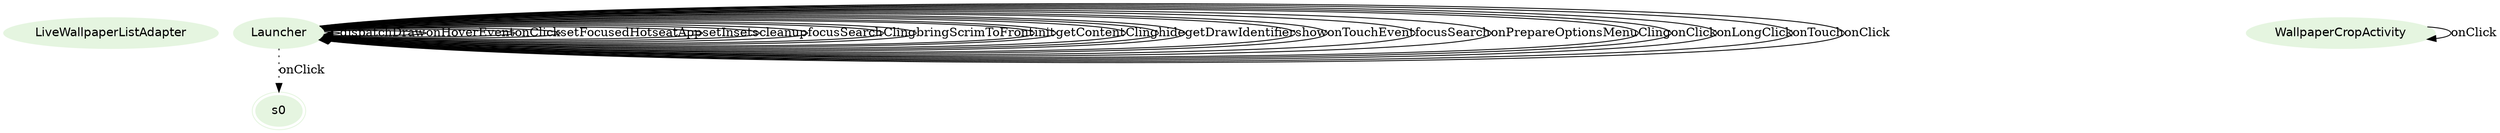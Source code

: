 digraph {
fontname="Helvetica";
node[style=filled, fontname="Helvetica", colorscheme=greens3, color=1];
LiveWallpaperListAdapter;
Launcher;
s0[peripheries=2];
WallpaperCropActivity;
Launcher -> Launcher[label="dispatchDraw"];
Launcher -> s0[label="onClick",style=dotted];
Launcher -> Launcher[label="onHoverEvent"];
Launcher -> Launcher[label="onClick"];
Launcher -> Launcher[label="setFocusedHotseatApp"];
Launcher -> Launcher[label="setInsets"];
Launcher -> Launcher[label="cleanup"];
Launcher -> Launcher[label="focusSearch"];
Launcher -> Launcher[label="Cling"];
Launcher -> Launcher[label="bringScrimToFront"];
Launcher -> Launcher[label="init"];
Launcher -> Launcher[label="getContent"];
Launcher -> Launcher[label="Cling"];
Launcher -> Launcher[label="hide"];
Launcher -> Launcher[label="getDrawIdentifier"];
Launcher -> Launcher[label="show"];
Launcher -> Launcher[label="onTouchEvent"];
Launcher -> Launcher[label="focusSearch"];
Launcher -> Launcher[label="onPrepareOptionsMenu"];
Launcher -> Launcher[label="Cling"];
Launcher -> Launcher[label="onClick"];
WallpaperCropActivity -> WallpaperCropActivity[label="onClick"];
Launcher -> Launcher[label="onLongClick"];
Launcher -> Launcher[label="onTouch"];
Launcher -> Launcher[label="onClick"];
}
